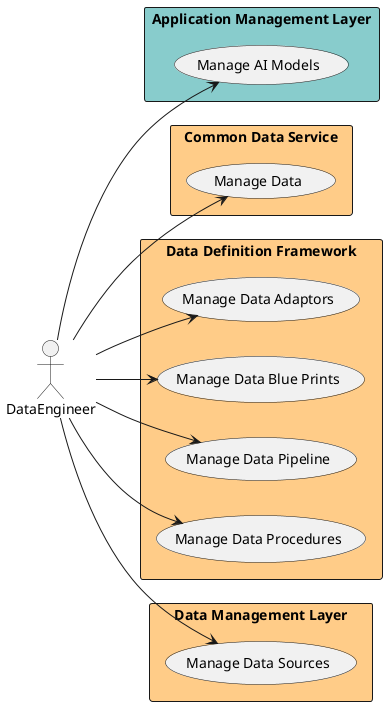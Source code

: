 @startuml

left to right direction


Actor "DataEngineer" as DataEngineer


rectangle "Application Management Layer" as aml #88cccc {
        usecase "Manage AI Models" as ManageAIModels
    DataEngineer --> ManageAIModels

}

rectangle "Common Data Service" as cds #ffcc88 {
        usecase "Manage Data" as ManageData
    DataEngineer --> ManageData

}

rectangle "Data Definition Framework" as ddf #ffcc88 {
        usecase "Manage Data Adaptors" as ManageDataAdaptors
    DataEngineer --> ManageDataAdaptors
    usecase "Manage Data Blue Prints" as ManageDataBluePrints
    DataEngineer --> ManageDataBluePrints
    usecase "Manage Data Pipeline" as ManageDataPipeline
    DataEngineer --> ManageDataPipeline
    usecase "Manage Data Procedures" as ManageDataProcedures
    DataEngineer --> ManageDataProcedures

}

rectangle "Data Management Layer" as dml #ffcc88 {
        usecase "Manage Data Sources" as ManageDataSources
    DataEngineer --> ManageDataSources

}


@enduml

